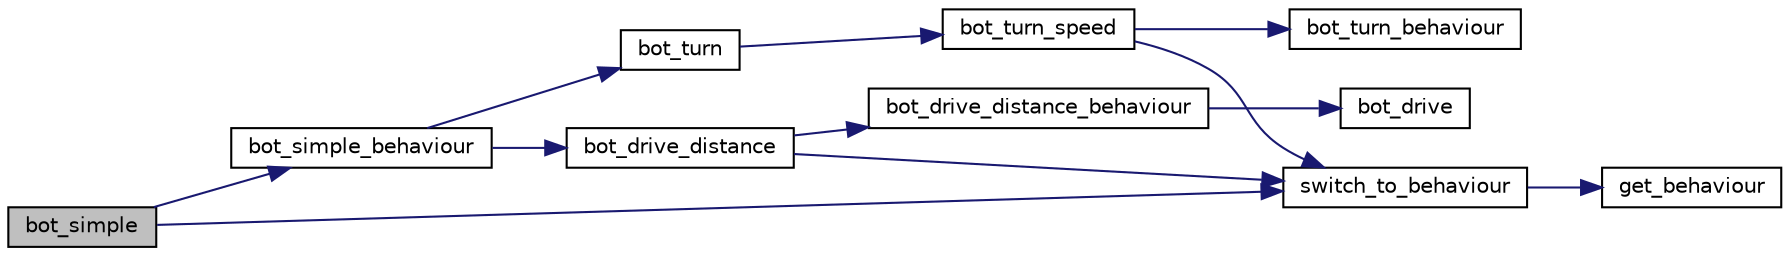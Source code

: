 digraph G
{
  edge [fontname="Helvetica",fontsize="10",labelfontname="Helvetica",labelfontsize="10"];
  node [fontname="Helvetica",fontsize="10",shape=record];
  rankdir="LR";
  Node1 [label="bot_simple",height=0.2,width=0.4,color="black", fillcolor="grey75", style="filled" fontcolor="black"];
  Node1 -> Node2 [color="midnightblue",fontsize="10",style="solid",fontname="Helvetica"];
  Node2 [label="switch_to_behaviour",height=0.2,width=0.4,color="black", fillcolor="white", style="filled",URL="$bot-logic_8c.html#a123152ecfcd89545c2603cb3f2e873c9",tooltip="Ruft ein anderes Verhalten auf und merkt sich den Ruecksprung return_from_behaviour() kehrt dann spae..."];
  Node2 -> Node3 [color="midnightblue",fontsize="10",style="solid",fontname="Helvetica"];
  Node3 [label="get_behaviour",height=0.2,width=0.4,color="black", fillcolor="white", style="filled",URL="$bot-logic_8c.html#a11e7a95fd56f9703bd2bd9c61300df6c",tooltip="Liefert das Verhalten zurueck, welches durch function implementiert ist."];
  Node1 -> Node4 [color="midnightblue",fontsize="10",style="solid",fontname="Helvetica"];
  Node4 [label="bot_simple_behaviour",height=0.2,width=0.4,color="black", fillcolor="white", style="filled",URL="$behaviour__simple_8c.html#a90076bf17d21b6921f4209bf947e521b"];
  Node4 -> Node5 [color="midnightblue",fontsize="10",style="solid",fontname="Helvetica"];
  Node5 [label="bot_drive_distance",height=0.2,width=0.4,color="black", fillcolor="white", style="filled",URL="$behaviour__drive__distance_8c.html#ae7b188b6785c5e337c51509282ca790e"];
  Node5 -> Node2 [color="midnightblue",fontsize="10",style="solid",fontname="Helvetica"];
  Node5 -> Node6 [color="midnightblue",fontsize="10",style="solid",fontname="Helvetica"];
  Node6 [label="bot_drive_distance_behaviour",height=0.2,width=0.4,color="black", fillcolor="white", style="filled",URL="$behaviour__drive__distance_8c.html#ae8ac26948cf65b72d78549e85390d861"];
  Node6 -> Node7 [color="midnightblue",fontsize="10",style="solid",fontname="Helvetica"];
  Node7 [label="bot_drive",height=0.2,width=0.4,color="black", fillcolor="white", style="filled",URL="$behaviour__drive__distance_8c.html#a3326d2bd0b9ba5fe13e7a0fae98a1c8b"];
  Node4 -> Node8 [color="midnightblue",fontsize="10",style="solid",fontname="Helvetica"];
  Node8 [label="bot_turn",height=0.2,width=0.4,color="black", fillcolor="white", style="filled",URL="$behaviour__turn_8c.html#af8e1b5de92fa7f8f465615dff50b81fb",tooltip="Dreht den Bot im mathematischen Drehsinn."];
  Node8 -> Node9 [color="midnightblue",fontsize="10",style="solid",fontname="Helvetica"];
  Node9 [label="bot_turn_speed",height=0.2,width=0.4,color="black", fillcolor="white", style="filled",URL="$behaviour__turn_8c.html#a7b75d957ab1dbf1a79d5403011a0b952",tooltip="Dreht den Bot im mathematischen Drehsinn im Rahmen der angegebenen Geschwindigkeiten."];
  Node9 -> Node2 [color="midnightblue",fontsize="10",style="solid",fontname="Helvetica"];
  Node9 -> Node10 [color="midnightblue",fontsize="10",style="solid",fontname="Helvetica"];
  Node10 [label="bot_turn_behaviour",height=0.2,width=0.4,color="black", fillcolor="white", style="filled",URL="$behaviour__turn_8c.html#aa49007295687228b4083f8f84208def4",tooltip="Das Verhalten laesst den Bot eine Punktdrehung durchfuehren."];
}
